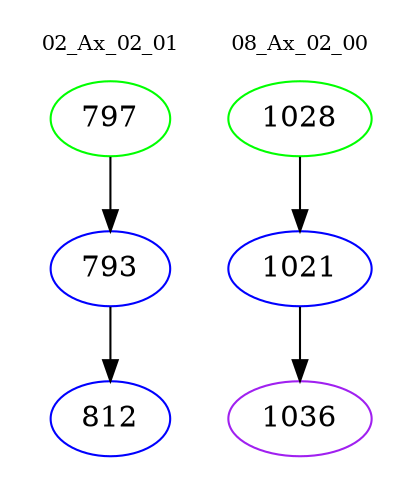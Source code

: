 digraph{
subgraph cluster_0 {
color = white
label = "02_Ax_02_01";
fontsize=10;
T0_797 [label="797", color="green"]
T0_797 -> T0_793 [color="black"]
T0_793 [label="793", color="blue"]
T0_793 -> T0_812 [color="black"]
T0_812 [label="812", color="blue"]
}
subgraph cluster_1 {
color = white
label = "08_Ax_02_00";
fontsize=10;
T1_1028 [label="1028", color="green"]
T1_1028 -> T1_1021 [color="black"]
T1_1021 [label="1021", color="blue"]
T1_1021 -> T1_1036 [color="black"]
T1_1036 [label="1036", color="purple"]
}
}
